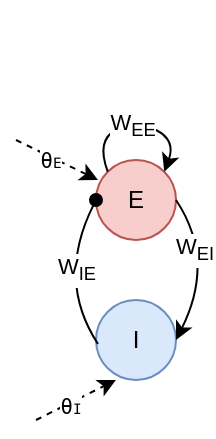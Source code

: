 <mxfile version="24.0.6" type="device">
  <diagram name="Page-1" id="GZBFxvJXoxZnEtgETqop">
    <mxGraphModel dx="333" dy="191" grid="1" gridSize="10" guides="1" tooltips="1" connect="1" arrows="1" fold="1" page="1" pageScale="1" pageWidth="827" pageHeight="1169" math="0" shadow="0">
      <root>
        <mxCell id="0" />
        <mxCell id="1" parent="0" />
        <mxCell id="wsGLkKjSFnASxqrC0h3r-1" value="&lt;div&gt;E&lt;/div&gt;" style="ellipse;whiteSpace=wrap;html=1;fillColor=#f8cecc;strokeColor=#b85450;" parent="1" vertex="1">
          <mxGeometry x="320" y="130" width="40" height="40" as="geometry" />
        </mxCell>
        <mxCell id="wsGLkKjSFnASxqrC0h3r-2" value="&lt;div&gt;I&lt;br&gt;&lt;/div&gt;" style="ellipse;whiteSpace=wrap;html=1;fillColor=#dae8fc;strokeColor=#6c8ebf;" parent="1" vertex="1">
          <mxGeometry x="320" y="200" width="40" height="40" as="geometry" />
        </mxCell>
        <mxCell id="wsGLkKjSFnASxqrC0h3r-10" value="" style="curved=1;endArrow=oval;html=1;rounded=0;strokeColor=default;endFill=1;" parent="1" edge="1">
          <mxGeometry width="50" height="50" relative="1" as="geometry">
            <mxPoint x="321" y="222" as="sourcePoint" />
            <mxPoint x="320" y="150" as="targetPoint" />
            <Array as="points">
              <mxPoint x="300" y="190" />
            </Array>
          </mxGeometry>
        </mxCell>
        <mxCell id="POe4UxMfwcIb3ofmdQq3-35" value="W&lt;sub&gt;IE&lt;/sub&gt;" style="edgeLabel;html=1;align=center;verticalAlign=middle;resizable=0;points=[];" vertex="1" connectable="0" parent="wsGLkKjSFnASxqrC0h3r-10">
          <mxGeometry x="0.144" y="-6" relative="1" as="geometry">
            <mxPoint as="offset" />
          </mxGeometry>
        </mxCell>
        <mxCell id="wsGLkKjSFnASxqrC0h3r-11" value="" style="curved=1;endArrow=classic;html=1;rounded=0;strokeColor=default;endFill=1;entryX=1;entryY=0.5;entryDx=0;entryDy=0;" parent="1" target="wsGLkKjSFnASxqrC0h3r-2" edge="1">
          <mxGeometry width="50" height="50" relative="1" as="geometry">
            <mxPoint x="360" y="150" as="sourcePoint" />
            <mxPoint x="361" y="222" as="targetPoint" />
            <Array as="points">
              <mxPoint x="380" y="180" />
            </Array>
          </mxGeometry>
        </mxCell>
        <mxCell id="POe4UxMfwcIb3ofmdQq3-36" value="W&lt;sub&gt;EI&lt;/sub&gt;" style="edgeLabel;html=1;align=center;verticalAlign=middle;resizable=0;points=[];" vertex="1" connectable="0" parent="wsGLkKjSFnASxqrC0h3r-11">
          <mxGeometry x="-0.373" y="-6" relative="1" as="geometry">
            <mxPoint as="offset" />
          </mxGeometry>
        </mxCell>
        <mxCell id="wsGLkKjSFnASxqrC0h3r-19" value="" style="curved=1;endArrow=classic;html=1;rounded=0;strokeColor=none;endFill=1;entryX=1;entryY=0.5;entryDx=0;entryDy=0;" parent="1" edge="1">
          <mxGeometry width="50" height="50" relative="1" as="geometry">
            <mxPoint x="330" y="50" as="sourcePoint" />
            <mxPoint x="330" y="120" as="targetPoint" />
            <Array as="points">
              <mxPoint x="350" y="80" />
            </Array>
          </mxGeometry>
        </mxCell>
        <mxCell id="wsGLkKjSFnASxqrC0h3r-38" value="" style="endArrow=classic;html=1;rounded=0;dashed=1;" parent="1" edge="1">
          <mxGeometry width="50" height="50" relative="1" as="geometry">
            <mxPoint x="280" y="120" as="sourcePoint" />
            <mxPoint x="321" y="140" as="targetPoint" />
          </mxGeometry>
        </mxCell>
        <mxCell id="wsGLkKjSFnASxqrC0h3r-43" value="&lt;span dir=&quot;ltr&quot; role=&quot;presentation&quot; style=&quot;left: 137.702px; top: 294.335px; font-size: 10.256px; font-family: monospace;&quot;&gt;θ&lt;/span&gt;&lt;span dir=&quot;ltr&quot; role=&quot;presentation&quot; style=&quot;left: 142.517px; top: 298.267px; font-size: 7.179px; font-family: monospace;&quot;&gt;E&lt;/span&gt;" style="edgeLabel;html=1;align=center;verticalAlign=middle;resizable=0;points=[];" parent="wsGLkKjSFnASxqrC0h3r-38" vertex="1" connectable="0">
          <mxGeometry x="-0.155" y="-1" relative="1" as="geometry">
            <mxPoint as="offset" />
          </mxGeometry>
        </mxCell>
        <mxCell id="wsGLkKjSFnASxqrC0h3r-39" value="" style="endArrow=classic;html=1;rounded=0;dashed=1;" parent="1" edge="1">
          <mxGeometry width="50" height="50" relative="1" as="geometry">
            <mxPoint x="290" y="260" as="sourcePoint" />
            <mxPoint x="330" y="240" as="targetPoint" />
          </mxGeometry>
        </mxCell>
        <mxCell id="wsGLkKjSFnASxqrC0h3r-45" value="&lt;span dir=&quot;ltr&quot; role=&quot;presentation&quot; style=&quot;left: 137.702px; top: 294.335px; font-size: 10.256px; font-family: monospace;&quot;&gt;θ&lt;/span&gt;&lt;span dir=&quot;ltr&quot; role=&quot;presentation&quot; style=&quot;left: 142.517px; top: 298.267px; font-size: 7.179px; font-family: monospace;&quot;&gt;I&lt;/span&gt;" style="edgeLabel;html=1;align=center;verticalAlign=middle;resizable=0;points=[];" parent="wsGLkKjSFnASxqrC0h3r-39" vertex="1" connectable="0">
          <mxGeometry x="-0.191" y="-1" relative="1" as="geometry">
            <mxPoint as="offset" />
          </mxGeometry>
        </mxCell>
        <mxCell id="POe4UxMfwcIb3ofmdQq3-27" value="" style="edgeStyle=none;orthogonalLoop=1;jettySize=auto;html=1;rounded=0;exitX=0;exitY=0;exitDx=0;exitDy=0;entryX=1;entryY=0;entryDx=0;entryDy=0;curved=1;" edge="1" parent="1" source="wsGLkKjSFnASxqrC0h3r-1" target="wsGLkKjSFnASxqrC0h3r-1">
          <mxGeometry width="80" relative="1" as="geometry">
            <mxPoint x="320" y="110" as="sourcePoint" />
            <mxPoint x="400" y="110" as="targetPoint" />
            <Array as="points">
              <mxPoint x="320" y="120" />
              <mxPoint x="340" y="110" />
              <mxPoint x="360" y="120" />
            </Array>
          </mxGeometry>
        </mxCell>
        <mxCell id="POe4UxMfwcIb3ofmdQq3-34" value="W&lt;sub&gt;EE&lt;/sub&gt;" style="edgeLabel;html=1;align=center;verticalAlign=middle;resizable=0;points=[];" vertex="1" connectable="0" parent="POe4UxMfwcIb3ofmdQq3-27">
          <mxGeometry x="-0.089" y="-2" relative="1" as="geometry">
            <mxPoint as="offset" />
          </mxGeometry>
        </mxCell>
      </root>
    </mxGraphModel>
  </diagram>
</mxfile>
